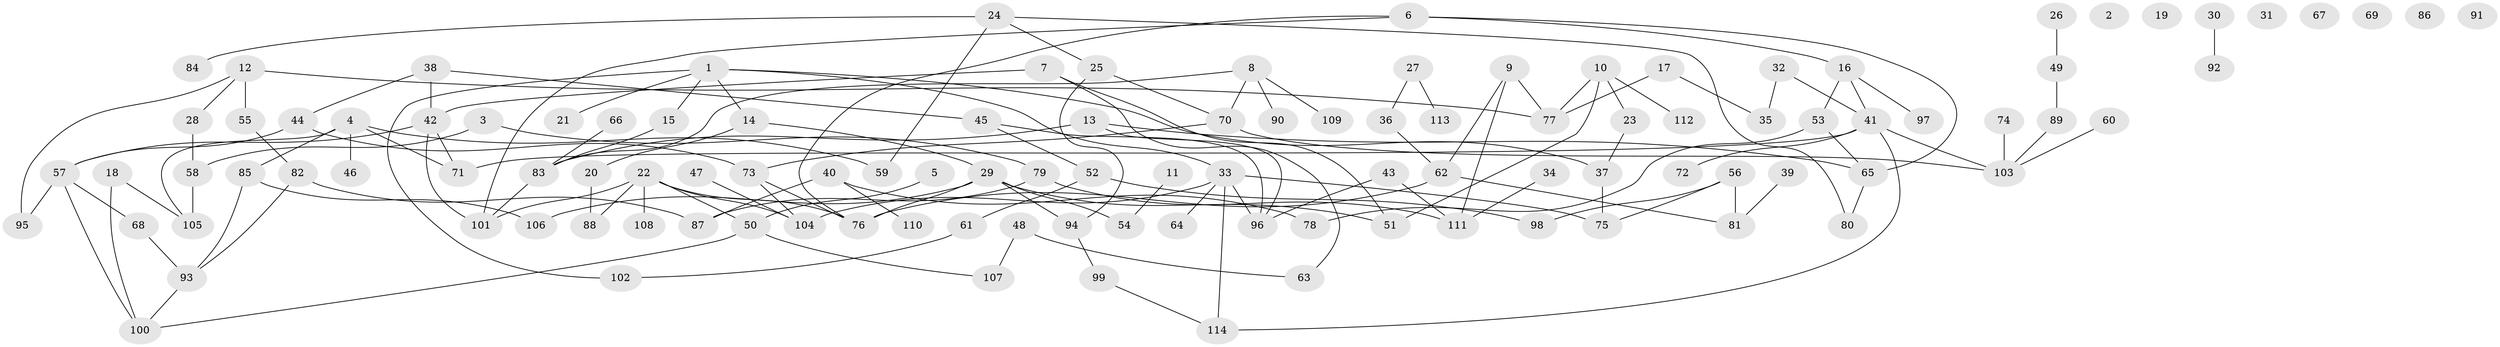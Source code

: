 // coarse degree distribution, {5: 0.11688311688311688, 0: 0.09090909090909091, 2: 0.19480519480519481, 4: 0.09090909090909091, 1: 0.23376623376623376, 6: 0.05194805194805195, 3: 0.16883116883116883, 8: 0.025974025974025976, 7: 0.025974025974025976}
// Generated by graph-tools (version 1.1) at 2025/41/03/06/25 10:41:20]
// undirected, 114 vertices, 145 edges
graph export_dot {
graph [start="1"]
  node [color=gray90,style=filled];
  1;
  2;
  3;
  4;
  5;
  6;
  7;
  8;
  9;
  10;
  11;
  12;
  13;
  14;
  15;
  16;
  17;
  18;
  19;
  20;
  21;
  22;
  23;
  24;
  25;
  26;
  27;
  28;
  29;
  30;
  31;
  32;
  33;
  34;
  35;
  36;
  37;
  38;
  39;
  40;
  41;
  42;
  43;
  44;
  45;
  46;
  47;
  48;
  49;
  50;
  51;
  52;
  53;
  54;
  55;
  56;
  57;
  58;
  59;
  60;
  61;
  62;
  63;
  64;
  65;
  66;
  67;
  68;
  69;
  70;
  71;
  72;
  73;
  74;
  75;
  76;
  77;
  78;
  79;
  80;
  81;
  82;
  83;
  84;
  85;
  86;
  87;
  88;
  89;
  90;
  91;
  92;
  93;
  94;
  95;
  96;
  97;
  98;
  99;
  100;
  101;
  102;
  103;
  104;
  105;
  106;
  107;
  108;
  109;
  110;
  111;
  112;
  113;
  114;
  1 -- 14;
  1 -- 15;
  1 -- 21;
  1 -- 33;
  1 -- 37;
  1 -- 102;
  3 -- 58;
  3 -- 79;
  4 -- 46;
  4 -- 59;
  4 -- 71;
  4 -- 85;
  4 -- 105;
  5 -- 50;
  6 -- 16;
  6 -- 65;
  6 -- 76;
  6 -- 101;
  7 -- 42;
  7 -- 51;
  7 -- 63;
  8 -- 70;
  8 -- 83;
  8 -- 90;
  8 -- 109;
  9 -- 62;
  9 -- 77;
  9 -- 111;
  10 -- 23;
  10 -- 51;
  10 -- 77;
  10 -- 112;
  11 -- 54;
  12 -- 28;
  12 -- 55;
  12 -- 77;
  12 -- 95;
  13 -- 65;
  13 -- 83;
  13 -- 96;
  14 -- 20;
  14 -- 29;
  15 -- 83;
  16 -- 41;
  16 -- 53;
  16 -- 97;
  17 -- 35;
  17 -- 77;
  18 -- 100;
  18 -- 105;
  20 -- 88;
  22 -- 50;
  22 -- 76;
  22 -- 88;
  22 -- 101;
  22 -- 104;
  22 -- 108;
  23 -- 37;
  24 -- 25;
  24 -- 59;
  24 -- 80;
  24 -- 84;
  25 -- 70;
  25 -- 94;
  26 -- 49;
  27 -- 36;
  27 -- 113;
  28 -- 58;
  29 -- 51;
  29 -- 54;
  29 -- 76;
  29 -- 94;
  29 -- 106;
  30 -- 92;
  32 -- 35;
  32 -- 41;
  33 -- 64;
  33 -- 75;
  33 -- 96;
  33 -- 104;
  33 -- 114;
  34 -- 111;
  36 -- 62;
  37 -- 75;
  38 -- 42;
  38 -- 44;
  38 -- 45;
  39 -- 81;
  40 -- 78;
  40 -- 87;
  40 -- 110;
  41 -- 71;
  41 -- 72;
  41 -- 103;
  41 -- 114;
  42 -- 57;
  42 -- 71;
  42 -- 101;
  43 -- 96;
  43 -- 111;
  44 -- 57;
  44 -- 73;
  45 -- 52;
  45 -- 96;
  47 -- 104;
  48 -- 63;
  48 -- 107;
  49 -- 89;
  50 -- 100;
  50 -- 107;
  52 -- 61;
  52 -- 98;
  53 -- 65;
  53 -- 78;
  55 -- 82;
  56 -- 75;
  56 -- 81;
  56 -- 98;
  57 -- 68;
  57 -- 95;
  57 -- 100;
  58 -- 105;
  60 -- 103;
  61 -- 102;
  62 -- 76;
  62 -- 81;
  65 -- 80;
  66 -- 83;
  68 -- 93;
  70 -- 73;
  70 -- 103;
  73 -- 76;
  73 -- 104;
  74 -- 103;
  79 -- 87;
  79 -- 111;
  82 -- 87;
  82 -- 93;
  83 -- 101;
  85 -- 93;
  85 -- 106;
  89 -- 103;
  93 -- 100;
  94 -- 99;
  99 -- 114;
}
